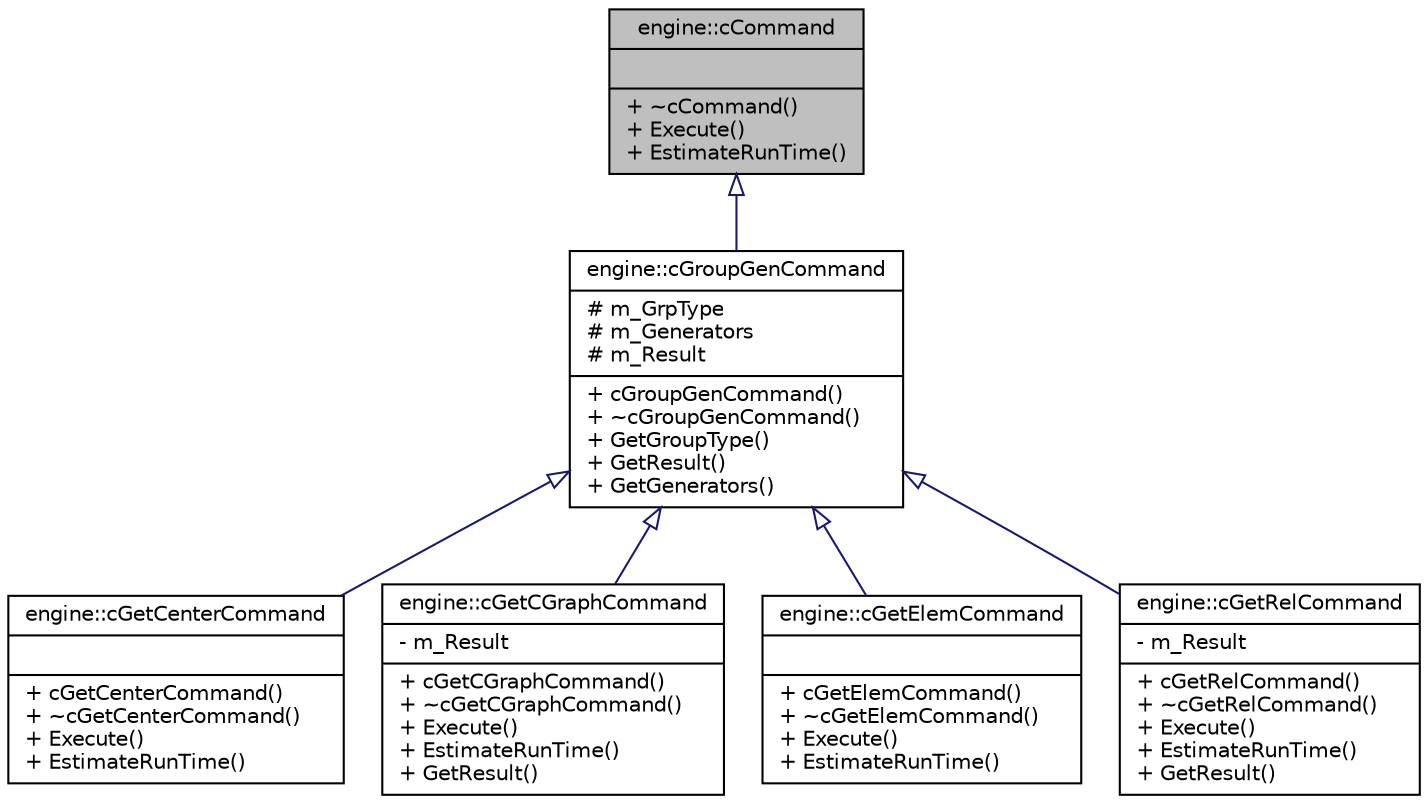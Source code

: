 digraph G
{
  edge [fontname="Helvetica",fontsize="10",labelfontname="Helvetica",labelfontsize="10"];
  node [fontname="Helvetica",fontsize="10",shape=record];
  Node1 [label="{engine::cCommand\n||+ ~cCommand()\l+ Execute()\l+ EstimateRunTime()\l}",height=0.2,width=0.4,color="black", fillcolor="grey75", style="filled" fontcolor="black"];
  Node1 -> Node2 [dir="back",color="midnightblue",fontsize="10",style="solid",arrowtail="onormal",fontname="Helvetica"];
  Node2 [label="{engine::cGroupGenCommand\n|# m_GrpType\l# m_Generators\l# m_Result\l|+ cGroupGenCommand()\l+ ~cGroupGenCommand()\l+ GetGroupType()\l+ GetResult()\l+ GetGenerators()\l}",height=0.2,width=0.4,color="black", fillcolor="white", style="filled",URL="$classengine_1_1cGroupGenCommand.html"];
  Node2 -> Node3 [dir="back",color="midnightblue",fontsize="10",style="solid",arrowtail="onormal",fontname="Helvetica"];
  Node3 [label="{engine::cGetCenterCommand\n||+ cGetCenterCommand()\l+ ~cGetCenterCommand()\l+ Execute()\l+ EstimateRunTime()\l}",height=0.2,width=0.4,color="black", fillcolor="white", style="filled",URL="$classengine_1_1cGetCenterCommand.html"];
  Node2 -> Node4 [dir="back",color="midnightblue",fontsize="10",style="solid",arrowtail="onormal",fontname="Helvetica"];
  Node4 [label="{engine::cGetCGraphCommand\n|- m_Result\l|+ cGetCGraphCommand()\l+ ~cGetCGraphCommand()\l+ Execute()\l+ EstimateRunTime()\l+ GetResult()\l}",height=0.2,width=0.4,color="black", fillcolor="white", style="filled",URL="$classengine_1_1cGetCGraphCommand.html"];
  Node2 -> Node5 [dir="back",color="midnightblue",fontsize="10",style="solid",arrowtail="onormal",fontname="Helvetica"];
  Node5 [label="{engine::cGetElemCommand\n||+ cGetElemCommand()\l+ ~cGetElemCommand()\l+ Execute()\l+ EstimateRunTime()\l}",height=0.2,width=0.4,color="black", fillcolor="white", style="filled",URL="$classengine_1_1cGetElemCommand.html"];
  Node2 -> Node6 [dir="back",color="midnightblue",fontsize="10",style="solid",arrowtail="onormal",fontname="Helvetica"];
  Node6 [label="{engine::cGetRelCommand\n|- m_Result\l|+ cGetRelCommand()\l+ ~cGetRelCommand()\l+ Execute()\l+ EstimateRunTime()\l+ GetResult()\l}",height=0.2,width=0.4,color="black", fillcolor="white", style="filled",URL="$classengine_1_1cGetRelCommand.html"];
}
